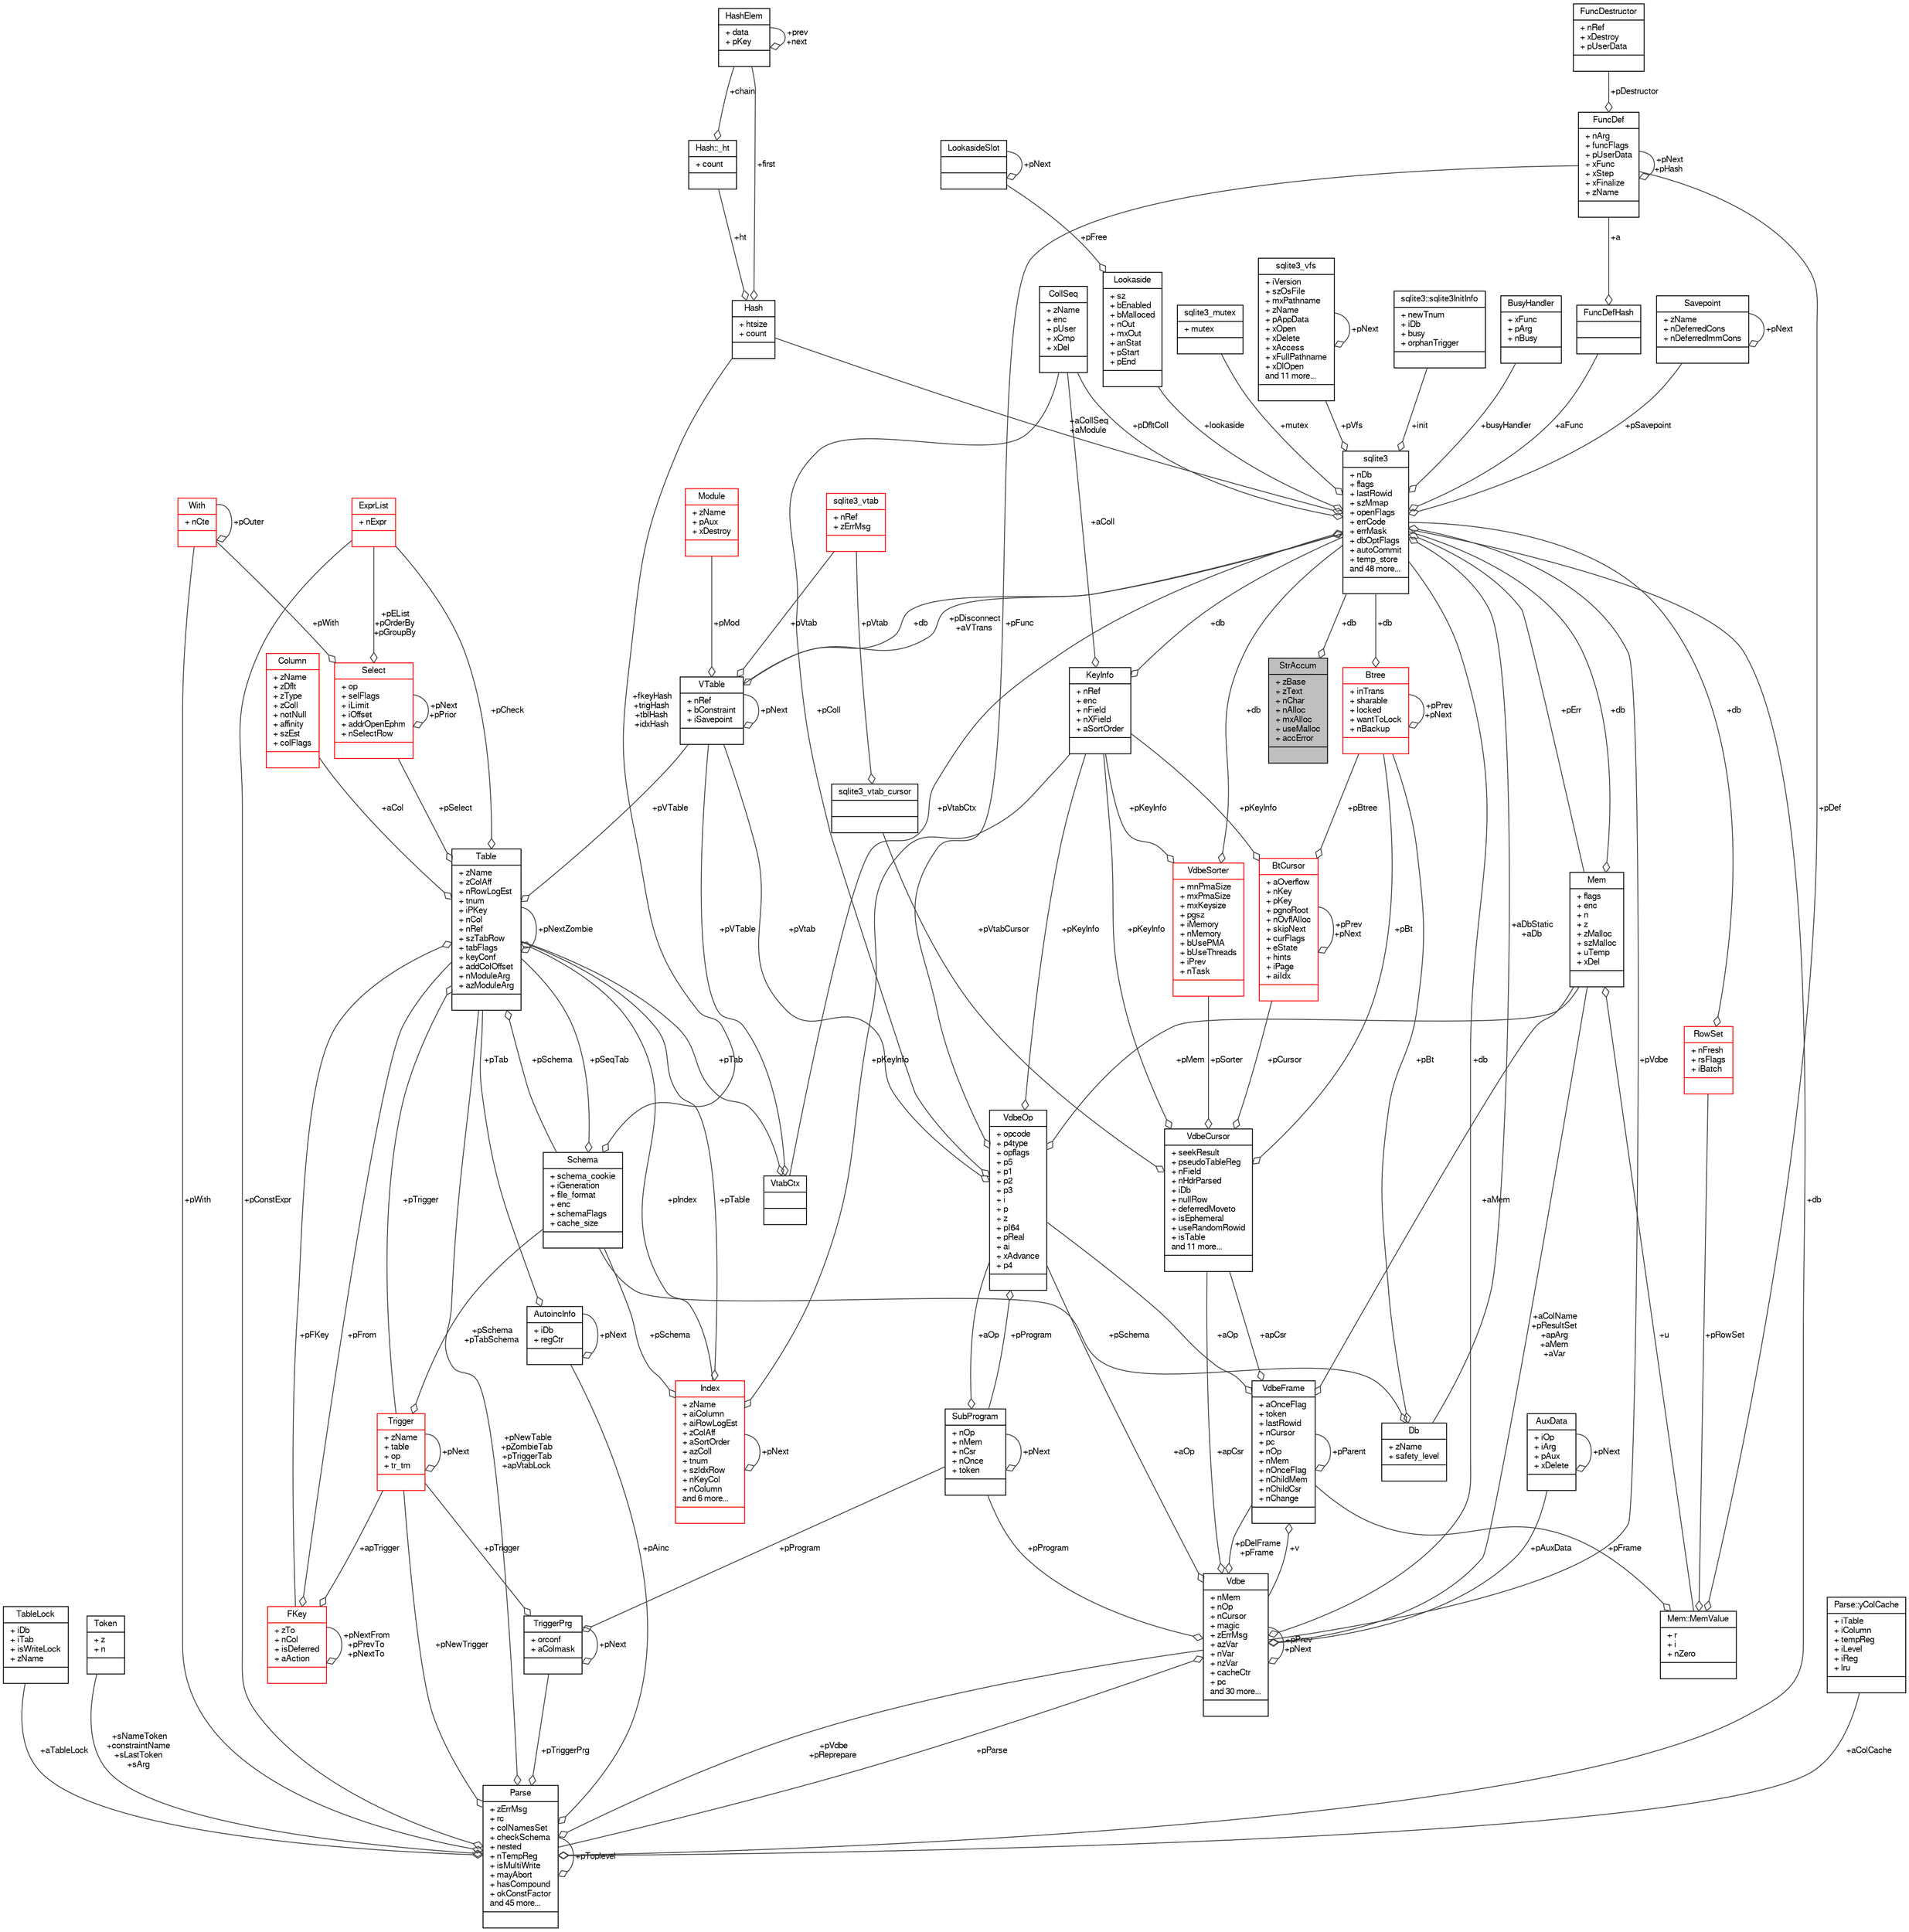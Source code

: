 digraph "StrAccum"
{
  edge [fontname="FreeSans",fontsize="10",labelfontname="FreeSans",labelfontsize="10"];
  node [fontname="FreeSans",fontsize="10",shape=record];
  Node1 [label="{StrAccum\n|+ zBase\l+ zText\l+ nChar\l+ nAlloc\l+ mxAlloc\l+ useMalloc\l+ accError\l|}",height=0.2,width=0.4,color="black", fillcolor="grey75", style="filled", fontcolor="black"];
  Node2 -> Node1 [color="grey25",fontsize="10",style="solid",label=" +db" ,arrowhead="odiamond",fontname="FreeSans"];
  Node2 [label="{sqlite3\n|+ nDb\l+ flags\l+ lastRowid\l+ szMmap\l+ openFlags\l+ errCode\l+ errMask\l+ dbOptFlags\l+ autoCommit\l+ temp_store\land 48 more...\l|}",height=0.2,width=0.4,color="black", fillcolor="white", style="filled",URL="$structsqlite3.html"];
  Node3 -> Node2 [color="grey25",fontsize="10",style="solid",label=" +pErr" ,arrowhead="odiamond",fontname="FreeSans"];
  Node3 [label="{Mem\n|+ flags\l+ enc\l+ n\l+ z\l+ zMalloc\l+ szMalloc\l+ uTemp\l+ xDel\l|}",height=0.2,width=0.4,color="black", fillcolor="white", style="filled",URL="$structMem.html"];
  Node4 -> Node3 [color="grey25",fontsize="10",style="solid",label=" +u" ,arrowhead="odiamond",fontname="FreeSans"];
  Node4 [label="{Mem::MemValue\n|+ r\l+ i\l+ nZero\l|}",height=0.2,width=0.4,color="black", fillcolor="white", style="filled",URL="$unionMem_1_1MemValue.html"];
  Node5 -> Node4 [color="grey25",fontsize="10",style="solid",label=" +pFrame" ,arrowhead="odiamond",fontname="FreeSans"];
  Node5 [label="{VdbeFrame\n|+ aOnceFlag\l+ token\l+ lastRowid\l+ nCursor\l+ pc\l+ nOp\l+ nMem\l+ nOnceFlag\l+ nChildMem\l+ nChildCsr\l+ nChange\l|}",height=0.2,width=0.4,color="black", fillcolor="white", style="filled",URL="$structVdbeFrame.html"];
  Node3 -> Node5 [color="grey25",fontsize="10",style="solid",label=" +aMem" ,arrowhead="odiamond",fontname="FreeSans"];
  Node6 -> Node5 [color="grey25",fontsize="10",style="solid",label=" +v" ,arrowhead="odiamond",fontname="FreeSans"];
  Node6 [label="{Vdbe\n|+ nMem\l+ nOp\l+ nCursor\l+ magic\l+ zErrMsg\l+ azVar\l+ nVar\l+ nzVar\l+ cacheCtr\l+ pc\land 30 more...\l|}",height=0.2,width=0.4,color="black", fillcolor="white", style="filled",URL="$structVdbe.html"];
  Node6 -> Node6 [color="grey25",fontsize="10",style="solid",label=" +pPrev\n+pNext" ,arrowhead="odiamond",fontname="FreeSans"];
  Node3 -> Node6 [color="grey25",fontsize="10",style="solid",label=" +aColName\n+pResultSet\n+apArg\n+aMem\n+aVar" ,arrowhead="odiamond",fontname="FreeSans"];
  Node2 -> Node6 [color="grey25",fontsize="10",style="solid",label=" +db" ,arrowhead="odiamond",fontname="FreeSans"];
  Node5 -> Node6 [color="grey25",fontsize="10",style="solid",label=" +pDelFrame\n+pFrame" ,arrowhead="odiamond",fontname="FreeSans"];
  Node7 -> Node6 [color="grey25",fontsize="10",style="solid",label=" +pAuxData" ,arrowhead="odiamond",fontname="FreeSans"];
  Node7 [label="{AuxData\n|+ iOp\l+ iArg\l+ pAux\l+ xDelete\l|}",height=0.2,width=0.4,color="black", fillcolor="white", style="filled",URL="$structAuxData.html"];
  Node7 -> Node7 [color="grey25",fontsize="10",style="solid",label=" +pNext" ,arrowhead="odiamond",fontname="FreeSans"];
  Node8 -> Node6 [color="grey25",fontsize="10",style="solid",label=" +pProgram" ,arrowhead="odiamond",fontname="FreeSans"];
  Node8 [label="{SubProgram\n|+ nOp\l+ nMem\l+ nCsr\l+ nOnce\l+ token\l|}",height=0.2,width=0.4,color="black", fillcolor="white", style="filled",URL="$structSubProgram.html"];
  Node8 -> Node8 [color="grey25",fontsize="10",style="solid",label=" +pNext" ,arrowhead="odiamond",fontname="FreeSans"];
  Node9 -> Node8 [color="grey25",fontsize="10",style="solid",label=" +aOp" ,arrowhead="odiamond",fontname="FreeSans"];
  Node9 [label="{VdbeOp\n|+ opcode\l+ p4type\l+ opflags\l+ p5\l+ p1\l+ p2\l+ p3\l+ i\l+ p\l+ z\l+ pI64\l+ pReal\l+ ai\l+ xAdvance\l+ p4\l|}",height=0.2,width=0.4,color="black", fillcolor="white", style="filled",URL="$structVdbeOp.html"];
  Node3 -> Node9 [color="grey25",fontsize="10",style="solid",label=" +pMem" ,arrowhead="odiamond",fontname="FreeSans"];
  Node10 -> Node9 [color="grey25",fontsize="10",style="solid",label=" +pColl" ,arrowhead="odiamond",fontname="FreeSans"];
  Node10 [label="{CollSeq\n|+ zName\l+ enc\l+ pUser\l+ xCmp\l+ xDel\l|}",height=0.2,width=0.4,color="black", fillcolor="white", style="filled",URL="$structCollSeq.html"];
  Node11 -> Node9 [color="grey25",fontsize="10",style="solid",label=" +pVtab" ,arrowhead="odiamond",fontname="FreeSans"];
  Node11 [label="{VTable\n|+ nRef\l+ bConstraint\l+ iSavepoint\l|}",height=0.2,width=0.4,color="black", fillcolor="white", style="filled",URL="$structVTable.html"];
  Node2 -> Node11 [color="grey25",fontsize="10",style="solid",label=" +db" ,arrowhead="odiamond",fontname="FreeSans"];
  Node11 -> Node11 [color="grey25",fontsize="10",style="solid",label=" +pNext" ,arrowhead="odiamond",fontname="FreeSans"];
  Node12 -> Node11 [color="grey25",fontsize="10",style="solid",label=" +pMod" ,arrowhead="odiamond",fontname="FreeSans"];
  Node12 [label="{Module\n|+ zName\l+ pAux\l+ xDestroy\l|}",height=0.2,width=0.4,color="red", fillcolor="white", style="filled",URL="$structModule.html"];
  Node14 -> Node11 [color="grey25",fontsize="10",style="solid",label=" +pVtab" ,arrowhead="odiamond",fontname="FreeSans"];
  Node14 [label="{sqlite3_vtab\n|+ nRef\l+ zErrMsg\l|}",height=0.2,width=0.4,color="red", fillcolor="white", style="filled",URL="$structsqlite3__vtab.html"];
  Node8 -> Node9 [color="grey25",fontsize="10",style="solid",label=" +pProgram" ,arrowhead="odiamond",fontname="FreeSans"];
  Node15 -> Node9 [color="grey25",fontsize="10",style="solid",label=" +pKeyInfo" ,arrowhead="odiamond",fontname="FreeSans"];
  Node15 [label="{KeyInfo\n|+ nRef\l+ enc\l+ nField\l+ nXField\l+ aSortOrder\l|}",height=0.2,width=0.4,color="black", fillcolor="white", style="filled",URL="$structKeyInfo.html"];
  Node2 -> Node15 [color="grey25",fontsize="10",style="solid",label=" +db" ,arrowhead="odiamond",fontname="FreeSans"];
  Node10 -> Node15 [color="grey25",fontsize="10",style="solid",label=" +aColl" ,arrowhead="odiamond",fontname="FreeSans"];
  Node16 -> Node9 [color="grey25",fontsize="10",style="solid",label=" +pFunc" ,arrowhead="odiamond",fontname="FreeSans"];
  Node16 [label="{FuncDef\n|+ nArg\l+ funcFlags\l+ pUserData\l+ xFunc\l+ xStep\l+ xFinalize\l+ zName\l|}",height=0.2,width=0.4,color="black", fillcolor="white", style="filled",URL="$structFuncDef.html"];
  Node17 -> Node16 [color="grey25",fontsize="10",style="solid",label=" +pDestructor" ,arrowhead="odiamond",fontname="FreeSans"];
  Node17 [label="{FuncDestructor\n|+ nRef\l+ xDestroy\l+ pUserData\l|}",height=0.2,width=0.4,color="black", fillcolor="white", style="filled",URL="$structFuncDestructor.html"];
  Node16 -> Node16 [color="grey25",fontsize="10",style="solid",label=" +pNext\n+pHash" ,arrowhead="odiamond",fontname="FreeSans"];
  Node18 -> Node6 [color="grey25",fontsize="10",style="solid",label=" +apCsr" ,arrowhead="odiamond",fontname="FreeSans"];
  Node18 [label="{VdbeCursor\n|+ seekResult\l+ pseudoTableReg\l+ nField\l+ nHdrParsed\l+ iDb\l+ nullRow\l+ deferredMoveto\l+ isEphemeral\l+ useRandomRowid\l+ isTable\land 11 more...\l|}",height=0.2,width=0.4,color="black", fillcolor="white", style="filled",URL="$structVdbeCursor.html"];
  Node19 -> Node18 [color="grey25",fontsize="10",style="solid",label=" +pCursor" ,arrowhead="odiamond",fontname="FreeSans"];
  Node19 [label="{BtCursor\n|+ aOverflow\l+ nKey\l+ pKey\l+ pgnoRoot\l+ nOvflAlloc\l+ skipNext\l+ curFlags\l+ eState\l+ hints\l+ iPage\l+ aiIdx\l|}",height=0.2,width=0.4,color="red", fillcolor="white", style="filled",URL="$structBtCursor.html"];
  Node19 -> Node19 [color="grey25",fontsize="10",style="solid",label=" +pPrev\n+pNext" ,arrowhead="odiamond",fontname="FreeSans"];
  Node15 -> Node19 [color="grey25",fontsize="10",style="solid",label=" +pKeyInfo" ,arrowhead="odiamond",fontname="FreeSans"];
  Node25 -> Node19 [color="grey25",fontsize="10",style="solid",label=" +pBtree" ,arrowhead="odiamond",fontname="FreeSans"];
  Node25 [label="{Btree\n|+ inTrans\l+ sharable\l+ locked\l+ wantToLock\l+ nBackup\l|}",height=0.2,width=0.4,color="red", fillcolor="white", style="filled",URL="$structBtree.html"];
  Node2 -> Node25 [color="grey25",fontsize="10",style="solid",label=" +db" ,arrowhead="odiamond",fontname="FreeSans"];
  Node25 -> Node25 [color="grey25",fontsize="10",style="solid",label=" +pPrev\n+pNext" ,arrowhead="odiamond",fontname="FreeSans"];
  Node38 -> Node18 [color="grey25",fontsize="10",style="solid",label=" +pVtabCursor" ,arrowhead="odiamond",fontname="FreeSans"];
  Node38 [label="{sqlite3_vtab_cursor\n||}",height=0.2,width=0.4,color="black", fillcolor="white", style="filled",URL="$structsqlite3__vtab__cursor.html"];
  Node14 -> Node38 [color="grey25",fontsize="10",style="solid",label=" +pVtab" ,arrowhead="odiamond",fontname="FreeSans"];
  Node39 -> Node18 [color="grey25",fontsize="10",style="solid",label=" +pSorter" ,arrowhead="odiamond",fontname="FreeSans"];
  Node39 [label="{VdbeSorter\n|+ mnPmaSize\l+ mxPmaSize\l+ mxKeysize\l+ pgsz\l+ iMemory\l+ nMemory\l+ bUsePMA\l+ bUseThreads\l+ iPrev\l+ nTask\l|}",height=0.2,width=0.4,color="red", fillcolor="white", style="filled",URL="$structVdbeSorter.html"];
  Node2 -> Node39 [color="grey25",fontsize="10",style="solid",label=" +db" ,arrowhead="odiamond",fontname="FreeSans"];
  Node15 -> Node39 [color="grey25",fontsize="10",style="solid",label=" +pKeyInfo" ,arrowhead="odiamond",fontname="FreeSans"];
  Node15 -> Node18 [color="grey25",fontsize="10",style="solid",label=" +pKeyInfo" ,arrowhead="odiamond",fontname="FreeSans"];
  Node25 -> Node18 [color="grey25",fontsize="10",style="solid",label=" +pBt" ,arrowhead="odiamond",fontname="FreeSans"];
  Node49 -> Node6 [color="grey25",fontsize="10",style="solid",label=" +pParse" ,arrowhead="odiamond",fontname="FreeSans"];
  Node49 [label="{Parse\n|+ zErrMsg\l+ rc\l+ colNamesSet\l+ checkSchema\l+ nested\l+ nTempReg\l+ isMultiWrite\l+ mayAbort\l+ hasCompound\l+ okConstFactor\land 45 more...\l|}",height=0.2,width=0.4,color="black", fillcolor="white", style="filled",URL="$structParse.html"];
  Node6 -> Node49 [color="grey25",fontsize="10",style="solid",label=" +pVdbe\n+pReprepare" ,arrowhead="odiamond",fontname="FreeSans"];
  Node2 -> Node49 [color="grey25",fontsize="10",style="solid",label=" +db" ,arrowhead="odiamond",fontname="FreeSans"];
  Node50 -> Node49 [color="grey25",fontsize="10",style="solid",label=" +aTableLock" ,arrowhead="odiamond",fontname="FreeSans"];
  Node50 [label="{TableLock\n|+ iDb\l+ iTab\l+ isWriteLock\l+ zName\l|}",height=0.2,width=0.4,color="black", fillcolor="white", style="filled",URL="$structTableLock.html"];
  Node51 -> Node49 [color="grey25",fontsize="10",style="solid",label=" +sNameToken\n+constraintName\n+sLastToken\n+sArg" ,arrowhead="odiamond",fontname="FreeSans"];
  Node51 [label="{Token\n|+ z\l+ n\l|}",height=0.2,width=0.4,color="black", fillcolor="white", style="filled",URL="$structToken.html"];
  Node52 -> Node49 [color="grey25",fontsize="10",style="solid",label=" +pWith" ,arrowhead="odiamond",fontname="FreeSans"];
  Node52 [label="{With\n|+ nCte\l|}",height=0.2,width=0.4,color="red", fillcolor="white", style="filled",URL="$structWith.html"];
  Node52 -> Node52 [color="grey25",fontsize="10",style="solid",label=" +pOuter" ,arrowhead="odiamond",fontname="FreeSans"];
  Node76 -> Node49 [color="grey25",fontsize="10",style="solid",label=" +aColCache" ,arrowhead="odiamond",fontname="FreeSans"];
  Node76 [label="{Parse::yColCache\n|+ iTable\l+ iColumn\l+ tempReg\l+ iLevel\l+ iReg\l+ lru\l|}",height=0.2,width=0.4,color="black", fillcolor="white", style="filled",URL="$structParse_1_1yColCache.html"];
  Node58 -> Node49 [color="grey25",fontsize="10",style="solid",label=" +pNewTable\n+pZombieTab\n+pTriggerTab\n+apVtabLock" ,arrowhead="odiamond",fontname="FreeSans"];
  Node58 [label="{Table\n|+ zName\l+ zColAff\l+ nRowLogEst\l+ tnum\l+ iPKey\l+ nCol\l+ nRef\l+ szTabRow\l+ tabFlags\l+ keyConf\l+ addColOffset\l+ nModuleArg\l+ azModuleArg\l|}",height=0.2,width=0.4,color="black", fillcolor="white", style="filled",URL="$structTable.html"];
  Node59 -> Node58 [color="grey25",fontsize="10",style="solid",label=" +pSchema" ,arrowhead="odiamond",fontname="FreeSans"];
  Node59 [label="{Schema\n|+ schema_cookie\l+ iGeneration\l+ file_format\l+ enc\l+ schemaFlags\l+ cache_size\l|}",height=0.2,width=0.4,color="black", fillcolor="white", style="filled",URL="$structSchema.html"];
  Node58 -> Node59 [color="grey25",fontsize="10",style="solid",label=" +pSeqTab" ,arrowhead="odiamond",fontname="FreeSans"];
  Node60 -> Node59 [color="grey25",fontsize="10",style="solid",label=" +fkeyHash\n+trigHash\n+tblHash\n+idxHash" ,arrowhead="odiamond",fontname="FreeSans"];
  Node60 [label="{Hash\n|+ htsize\l+ count\l|}",height=0.2,width=0.4,color="black", fillcolor="white", style="filled",URL="$structHash.html"];
  Node61 -> Node60 [color="grey25",fontsize="10",style="solid",label=" +ht" ,arrowhead="odiamond",fontname="FreeSans"];
  Node61 [label="{Hash::_ht\n|+ count\l|}",height=0.2,width=0.4,color="black", fillcolor="white", style="filled",URL="$structHash_1_1__ht.html"];
  Node62 -> Node61 [color="grey25",fontsize="10",style="solid",label=" +chain" ,arrowhead="odiamond",fontname="FreeSans"];
  Node62 [label="{HashElem\n|+ data\l+ pKey\l|}",height=0.2,width=0.4,color="black", fillcolor="white", style="filled",URL="$structHashElem.html"];
  Node62 -> Node62 [color="grey25",fontsize="10",style="solid",label=" +prev\n+next" ,arrowhead="odiamond",fontname="FreeSans"];
  Node62 -> Node60 [color="grey25",fontsize="10",style="solid",label=" +first" ,arrowhead="odiamond",fontname="FreeSans"];
  Node63 -> Node58 [color="grey25",fontsize="10",style="solid",label=" +aCol" ,arrowhead="odiamond",fontname="FreeSans"];
  Node63 [label="{Column\n|+ zName\l+ zDflt\l+ zType\l+ zColl\l+ notNull\l+ affinity\l+ szEst\l+ colFlags\l|}",height=0.2,width=0.4,color="red", fillcolor="white", style="filled",URL="$structColumn.html"];
  Node64 -> Node58 [color="grey25",fontsize="10",style="solid",label=" +pFKey" ,arrowhead="odiamond",fontname="FreeSans"];
  Node64 [label="{FKey\n|+ zTo\l+ nCol\l+ isDeferred\l+ aAction\l|}",height=0.2,width=0.4,color="red", fillcolor="white", style="filled",URL="$structFKey.html"];
  Node64 -> Node64 [color="grey25",fontsize="10",style="solid",label=" +pNextFrom\n+pPrevTo\n+pNextTo" ,arrowhead="odiamond",fontname="FreeSans"];
  Node58 -> Node64 [color="grey25",fontsize="10",style="solid",label=" +pFrom" ,arrowhead="odiamond",fontname="FreeSans"];
  Node66 -> Node64 [color="grey25",fontsize="10",style="solid",label=" +apTrigger" ,arrowhead="odiamond",fontname="FreeSans"];
  Node66 [label="{Trigger\n|+ zName\l+ table\l+ op\l+ tr_tm\l|}",height=0.2,width=0.4,color="red", fillcolor="white", style="filled",URL="$structTrigger.html"];
  Node59 -> Node66 [color="grey25",fontsize="10",style="solid",label=" +pSchema\n+pTabSchema" ,arrowhead="odiamond",fontname="FreeSans"];
  Node66 -> Node66 [color="grey25",fontsize="10",style="solid",label=" +pNext" ,arrowhead="odiamond",fontname="FreeSans"];
  Node11 -> Node58 [color="grey25",fontsize="10",style="solid",label=" +pVTable" ,arrowhead="odiamond",fontname="FreeSans"];
  Node58 -> Node58 [color="grey25",fontsize="10",style="solid",label=" +pNextZombie" ,arrowhead="odiamond",fontname="FreeSans"];
  Node66 -> Node58 [color="grey25",fontsize="10",style="solid",label=" +pTrigger" ,arrowhead="odiamond",fontname="FreeSans"];
  Node54 -> Node58 [color="grey25",fontsize="10",style="solid",label=" +pSelect" ,arrowhead="odiamond",fontname="FreeSans"];
  Node54 [label="{Select\n|+ op\l+ selFlags\l+ iLimit\l+ iOffset\l+ addrOpenEphm\l+ nSelectRow\l|}",height=0.2,width=0.4,color="red", fillcolor="white", style="filled",URL="$structSelect.html"];
  Node52 -> Node54 [color="grey25",fontsize="10",style="solid",label=" +pWith" ,arrowhead="odiamond",fontname="FreeSans"];
  Node54 -> Node54 [color="grey25",fontsize="10",style="solid",label=" +pNext\n+pPrior" ,arrowhead="odiamond",fontname="FreeSans"];
  Node70 -> Node54 [color="grey25",fontsize="10",style="solid",label=" +pEList\n+pOrderBy\n+pGroupBy" ,arrowhead="odiamond",fontname="FreeSans"];
  Node70 [label="{ExprList\n|+ nExpr\l|}",height=0.2,width=0.4,color="red", fillcolor="white", style="filled",URL="$structExprList.html"];
  Node70 -> Node58 [color="grey25",fontsize="10",style="solid",label=" +pCheck" ,arrowhead="odiamond",fontname="FreeSans"];
  Node72 -> Node58 [color="grey25",fontsize="10",style="solid",label=" +pIndex" ,arrowhead="odiamond",fontname="FreeSans"];
  Node72 [label="{Index\n|+ zName\l+ aiColumn\l+ aiRowLogEst\l+ zColAff\l+ aSortOrder\l+ azColl\l+ tnum\l+ szIdxRow\l+ nKeyCol\l+ nColumn\land 6 more...\l|}",height=0.2,width=0.4,color="red", fillcolor="white", style="filled",URL="$structIndex.html"];
  Node59 -> Node72 [color="grey25",fontsize="10",style="solid",label=" +pSchema" ,arrowhead="odiamond",fontname="FreeSans"];
  Node58 -> Node72 [color="grey25",fontsize="10",style="solid",label=" +pTable" ,arrowhead="odiamond",fontname="FreeSans"];
  Node15 -> Node72 [color="grey25",fontsize="10",style="solid",label=" +pKeyInfo" ,arrowhead="odiamond",fontname="FreeSans"];
  Node72 -> Node72 [color="grey25",fontsize="10",style="solid",label=" +pNext" ,arrowhead="odiamond",fontname="FreeSans"];
  Node66 -> Node49 [color="grey25",fontsize="10",style="solid",label=" +pNewTrigger" ,arrowhead="odiamond",fontname="FreeSans"];
  Node77 -> Node49 [color="grey25",fontsize="10",style="solid",label=" +pTriggerPrg" ,arrowhead="odiamond",fontname="FreeSans"];
  Node77 [label="{TriggerPrg\n|+ orconf\l+ aColmask\l|}",height=0.2,width=0.4,color="black", fillcolor="white", style="filled",URL="$structTriggerPrg.html"];
  Node8 -> Node77 [color="grey25",fontsize="10",style="solid",label=" +pProgram" ,arrowhead="odiamond",fontname="FreeSans"];
  Node66 -> Node77 [color="grey25",fontsize="10",style="solid",label=" +pTrigger" ,arrowhead="odiamond",fontname="FreeSans"];
  Node77 -> Node77 [color="grey25",fontsize="10",style="solid",label=" +pNext" ,arrowhead="odiamond",fontname="FreeSans"];
  Node78 -> Node49 [color="grey25",fontsize="10",style="solid",label=" +pAinc" ,arrowhead="odiamond",fontname="FreeSans"];
  Node78 [label="{AutoincInfo\n|+ iDb\l+ regCtr\l|}",height=0.2,width=0.4,color="black", fillcolor="white", style="filled",URL="$structAutoincInfo.html"];
  Node58 -> Node78 [color="grey25",fontsize="10",style="solid",label=" +pTab" ,arrowhead="odiamond",fontname="FreeSans"];
  Node78 -> Node78 [color="grey25",fontsize="10",style="solid",label=" +pNext" ,arrowhead="odiamond",fontname="FreeSans"];
  Node70 -> Node49 [color="grey25",fontsize="10",style="solid",label=" +pConstExpr" ,arrowhead="odiamond",fontname="FreeSans"];
  Node49 -> Node49 [color="grey25",fontsize="10",style="solid",label=" +pToplevel" ,arrowhead="odiamond",fontname="FreeSans"];
  Node9 -> Node6 [color="grey25",fontsize="10",style="solid",label=" +aOp" ,arrowhead="odiamond",fontname="FreeSans"];
  Node5 -> Node5 [color="grey25",fontsize="10",style="solid",label=" +pParent" ,arrowhead="odiamond",fontname="FreeSans"];
  Node18 -> Node5 [color="grey25",fontsize="10",style="solid",label=" +apCsr" ,arrowhead="odiamond",fontname="FreeSans"];
  Node9 -> Node5 [color="grey25",fontsize="10",style="solid",label=" +aOp" ,arrowhead="odiamond",fontname="FreeSans"];
  Node79 -> Node4 [color="grey25",fontsize="10",style="solid",label=" +pRowSet" ,arrowhead="odiamond",fontname="FreeSans"];
  Node79 [label="{RowSet\n|+ nFresh\l+ rsFlags\l+ iBatch\l|}",height=0.2,width=0.4,color="red", fillcolor="white", style="filled",URL="$structRowSet.html"];
  Node2 -> Node79 [color="grey25",fontsize="10",style="solid",label=" +db" ,arrowhead="odiamond",fontname="FreeSans"];
  Node16 -> Node4 [color="grey25",fontsize="10",style="solid",label=" +pDef" ,arrowhead="odiamond",fontname="FreeSans"];
  Node2 -> Node3 [color="grey25",fontsize="10",style="solid",label=" +db" ,arrowhead="odiamond",fontname="FreeSans"];
  Node6 -> Node2 [color="grey25",fontsize="10",style="solid",label=" +pVdbe" ,arrowhead="odiamond",fontname="FreeSans"];
  Node82 -> Node2 [color="grey25",fontsize="10",style="solid",label=" +pSavepoint" ,arrowhead="odiamond",fontname="FreeSans"];
  Node82 [label="{Savepoint\n|+ zName\l+ nDeferredCons\l+ nDeferredImmCons\l|}",height=0.2,width=0.4,color="black", fillcolor="white", style="filled",URL="$structSavepoint.html"];
  Node82 -> Node82 [color="grey25",fontsize="10",style="solid",label=" +pNext" ,arrowhead="odiamond",fontname="FreeSans"];
  Node83 -> Node2 [color="grey25",fontsize="10",style="solid",label=" +aFunc" ,arrowhead="odiamond",fontname="FreeSans"];
  Node83 [label="{FuncDefHash\n||}",height=0.2,width=0.4,color="black", fillcolor="white", style="filled",URL="$structFuncDefHash.html"];
  Node16 -> Node83 [color="grey25",fontsize="10",style="solid",label=" +a" ,arrowhead="odiamond",fontname="FreeSans"];
  Node84 -> Node2 [color="grey25",fontsize="10",style="solid",label=" +lookaside" ,arrowhead="odiamond",fontname="FreeSans"];
  Node84 [label="{Lookaside\n|+ sz\l+ bEnabled\l+ bMalloced\l+ nOut\l+ mxOut\l+ anStat\l+ pStart\l+ pEnd\l|}",height=0.2,width=0.4,color="black", fillcolor="white", style="filled",URL="$structLookaside.html"];
  Node85 -> Node84 [color="grey25",fontsize="10",style="solid",label=" +pFree" ,arrowhead="odiamond",fontname="FreeSans"];
  Node85 [label="{LookasideSlot\n||}",height=0.2,width=0.4,color="black", fillcolor="white", style="filled",URL="$structLookasideSlot.html"];
  Node85 -> Node85 [color="grey25",fontsize="10",style="solid",label=" +pNext" ,arrowhead="odiamond",fontname="FreeSans"];
  Node23 -> Node2 [color="grey25",fontsize="10",style="solid",label=" +mutex" ,arrowhead="odiamond",fontname="FreeSans"];
  Node23 [label="{sqlite3_mutex\n|+ mutex\l|}",height=0.2,width=0.4,color="black", fillcolor="white", style="filled",URL="$structsqlite3__mutex.html"];
  Node34 -> Node2 [color="grey25",fontsize="10",style="solid",label=" +pVfs" ,arrowhead="odiamond",fontname="FreeSans"];
  Node34 [label="{sqlite3_vfs\n|+ iVersion\l+ szOsFile\l+ mxPathname\l+ zName\l+ pAppData\l+ xOpen\l+ xDelete\l+ xAccess\l+ xFullPathname\l+ xDlOpen\land 11 more...\l|}",height=0.2,width=0.4,color="black", fillcolor="white", style="filled",URL="$structsqlite3__vfs.html"];
  Node34 -> Node34 [color="grey25",fontsize="10",style="solid",label=" +pNext" ,arrowhead="odiamond",fontname="FreeSans"];
  Node86 -> Node2 [color="grey25",fontsize="10",style="solid",label=" +init" ,arrowhead="odiamond",fontname="FreeSans"];
  Node86 [label="{sqlite3::sqlite3InitInfo\n|+ newTnum\l+ iDb\l+ busy\l+ orphanTrigger\l|}",height=0.2,width=0.4,color="black", fillcolor="white", style="filled",URL="$structsqlite3_1_1sqlite3InitInfo.html"];
  Node87 -> Node2 [color="grey25",fontsize="10",style="solid",label=" +busyHandler" ,arrowhead="odiamond",fontname="FreeSans"];
  Node87 [label="{BusyHandler\n|+ xFunc\l+ pArg\l+ nBusy\l|}",height=0.2,width=0.4,color="black", fillcolor="white", style="filled",URL="$structBusyHandler.html"];
  Node88 -> Node2 [color="grey25",fontsize="10",style="solid",label=" +pVtabCtx" ,arrowhead="odiamond",fontname="FreeSans"];
  Node88 [label="{VtabCtx\n||}",height=0.2,width=0.4,color="black", fillcolor="white", style="filled",URL="$structVtabCtx.html"];
  Node11 -> Node88 [color="grey25",fontsize="10",style="solid",label=" +pVTable" ,arrowhead="odiamond",fontname="FreeSans"];
  Node58 -> Node88 [color="grey25",fontsize="10",style="solid",label=" +pTab" ,arrowhead="odiamond",fontname="FreeSans"];
  Node10 -> Node2 [color="grey25",fontsize="10",style="solid",label=" +pDfltColl" ,arrowhead="odiamond",fontname="FreeSans"];
  Node11 -> Node2 [color="grey25",fontsize="10",style="solid",label=" +pDisconnect\n+aVTrans" ,arrowhead="odiamond",fontname="FreeSans"];
  Node89 -> Node2 [color="grey25",fontsize="10",style="solid",label=" +aDbStatic\n+aDb" ,arrowhead="odiamond",fontname="FreeSans"];
  Node89 [label="{Db\n|+ zName\l+ safety_level\l|}",height=0.2,width=0.4,color="black", fillcolor="white", style="filled",URL="$structDb.html"];
  Node59 -> Node89 [color="grey25",fontsize="10",style="solid",label=" +pSchema" ,arrowhead="odiamond",fontname="FreeSans"];
  Node25 -> Node89 [color="grey25",fontsize="10",style="solid",label=" +pBt" ,arrowhead="odiamond",fontname="FreeSans"];
  Node60 -> Node2 [color="grey25",fontsize="10",style="solid",label=" +aCollSeq\n+aModule" ,arrowhead="odiamond",fontname="FreeSans"];
}
